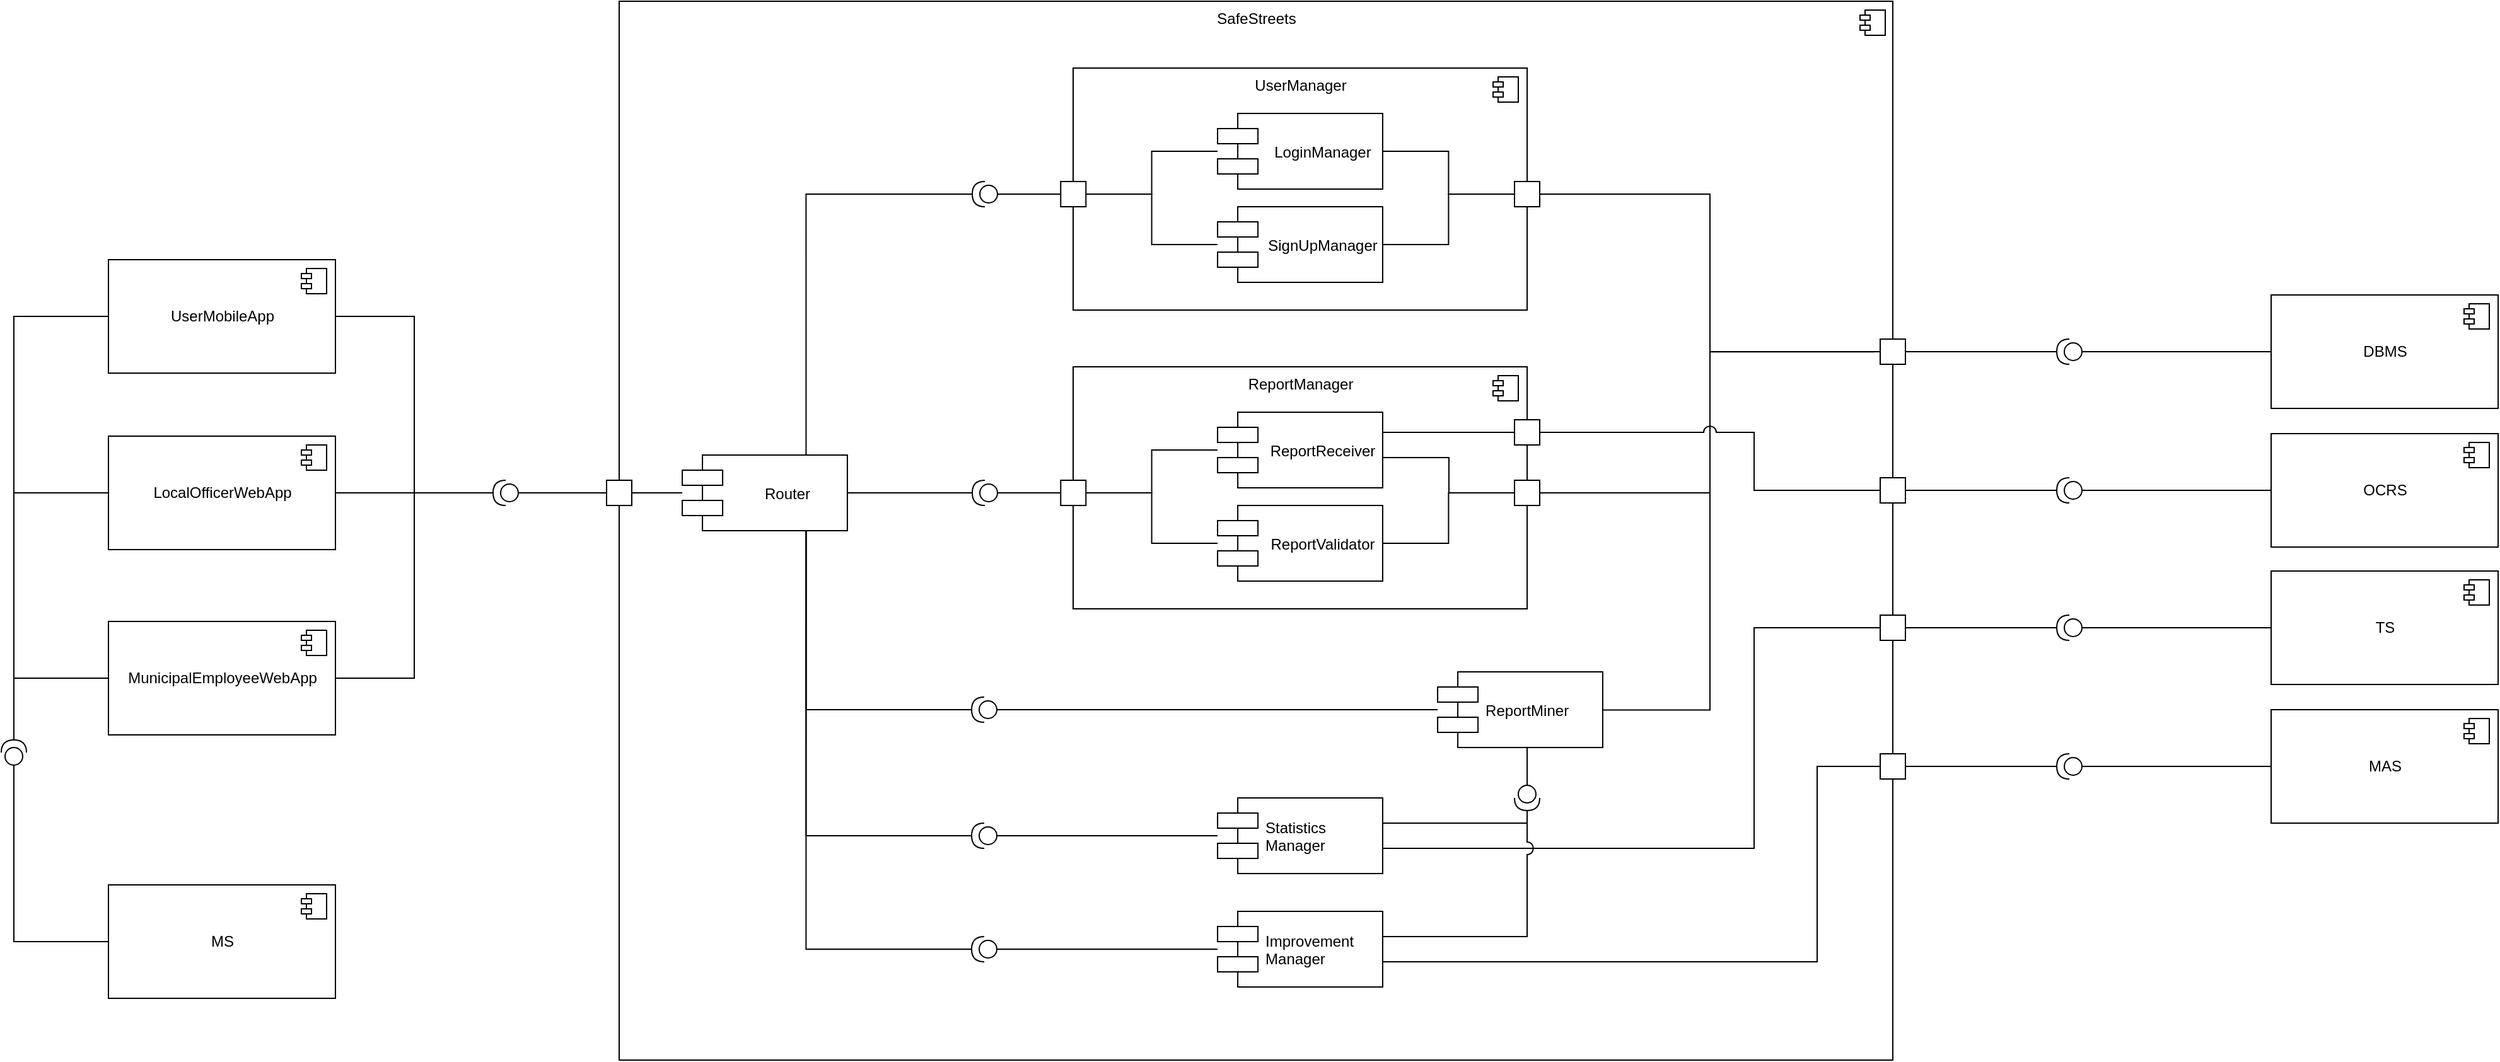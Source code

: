 <mxfile version="12.2.9" type="github" pages="1">
  <diagram id="ICdfpJFsuThwmuI50rdp" name="Page-1">
    <mxGraphModel dx="833" dy="453" grid="1" gridSize="10" guides="1" tooltips="1" connect="1" arrows="1" fold="1" page="1" pageScale="1" pageWidth="850" pageHeight="1100" math="0" shadow="0">
      <root>
        <mxCell id="0"/>
        <mxCell id="1" parent="0"/>
        <mxCell id="Rg6xezFzuOhrAB8FiAtQ-181" style="edgeStyle=orthogonalEdgeStyle;rounded=0;orthogonalLoop=1;jettySize=auto;html=1;entryX=1;entryY=0.5;entryDx=0;entryDy=0;entryPerimeter=0;endArrow=none;endFill=0;startArrow=none;startFill=0;exitX=1;exitY=0.5;exitDx=0;exitDy=0;" parent="1" source="f9F8cFvLClXmry9gnk70-10" target="Rg6xezFzuOhrAB8FiAtQ-190" edge="1">
          <mxGeometry relative="1" as="geometry">
            <mxPoint x="320" y="318" as="sourcePoint"/>
            <mxPoint x="460" y="433" as="targetPoint"/>
          </mxGeometry>
        </mxCell>
        <mxCell id="Rg6xezFzuOhrAB8FiAtQ-186" style="edgeStyle=orthogonalEdgeStyle;rounded=0;orthogonalLoop=1;jettySize=auto;html=1;entryX=1;entryY=0.5;entryDx=0;entryDy=0;entryPerimeter=0;startArrow=none;startFill=0;endArrow=none;endFill=0;exitX=1;exitY=0.5;exitDx=0;exitDy=0;" parent="1" source="f9F8cFvLClXmry9gnk70-13" target="Rg6xezFzuOhrAB8FiAtQ-190" edge="1">
          <mxGeometry relative="1" as="geometry">
            <mxPoint x="320" y="433" as="sourcePoint"/>
            <mxPoint x="460" y="433" as="targetPoint"/>
          </mxGeometry>
        </mxCell>
        <mxCell id="Rg6xezFzuOhrAB8FiAtQ-187" style="edgeStyle=orthogonalEdgeStyle;rounded=0;orthogonalLoop=1;jettySize=auto;html=1;entryX=1;entryY=0.5;entryDx=0;entryDy=0;entryPerimeter=0;startArrow=none;startFill=0;endArrow=none;endFill=0;exitX=1;exitY=0.5;exitDx=0;exitDy=0;" parent="1" source="f9F8cFvLClXmry9gnk70-15" target="Rg6xezFzuOhrAB8FiAtQ-190" edge="1">
          <mxGeometry relative="1" as="geometry">
            <mxPoint x="320" y="549" as="sourcePoint"/>
            <mxPoint x="460" y="433" as="targetPoint"/>
          </mxGeometry>
        </mxCell>
        <mxCell id="Rg6xezFzuOhrAB8FiAtQ-190" value="" style="shape=providedRequiredInterface;html=1;verticalLabelPosition=bottom;rotation=-180;" parent="1" vertex="1">
          <mxGeometry x="460" y="478" width="20" height="20" as="geometry"/>
        </mxCell>
        <mxCell id="f9F8cFvLClXmry9gnk70-8" value="SafeStreets" style="html=1;verticalAlign=top;" parent="1" vertex="1">
          <mxGeometry x="560" y="98" width="1010" height="840" as="geometry"/>
        </mxCell>
        <mxCell id="t4dxVVUfDJno4B-P36dR-26" style="edgeStyle=orthogonalEdgeStyle;rounded=0;orthogonalLoop=1;jettySize=auto;html=1;entryX=0;entryY=0.5;entryDx=0;entryDy=0;entryPerimeter=0;endArrow=none;endFill=0;" edge="1" parent="1" source="t4dxVVUfDJno4B-P36dR-24" target="Rg6xezFzuOhrAB8FiAtQ-190">
          <mxGeometry relative="1" as="geometry"/>
        </mxCell>
        <mxCell id="t4dxVVUfDJno4B-P36dR-24" value="" style="whiteSpace=wrap;html=1;aspect=fixed;" vertex="1" parent="1">
          <mxGeometry x="550" y="478" width="20" height="20" as="geometry"/>
        </mxCell>
        <mxCell id="t4dxVVUfDJno4B-P36dR-27" value="" style="shape=component;jettyWidth=8;jettyHeight=4;" vertex="1" parent="1">
          <mxGeometry x="1544" y="105" width="20" height="20" as="geometry">
            <mxPoint x="-27" y="7" as="offset"/>
          </mxGeometry>
        </mxCell>
        <mxCell id="t4dxVVUfDJno4B-P36dR-32" value="" style="group;verticalAlign=middle;" vertex="1" connectable="0" parent="1">
          <mxGeometry x="840" y="151" width="440" height="192" as="geometry"/>
        </mxCell>
        <mxCell id="t4dxVVUfDJno4B-P36dR-6" value="" style="shape=providedRequiredInterface;html=1;verticalLabelPosition=bottom;rotation=180;" vertex="1" parent="t4dxVVUfDJno4B-P36dR-32">
          <mxGeometry y="90" width="20" height="20" as="geometry"/>
        </mxCell>
        <mxCell id="t4dxVVUfDJno4B-P36dR-31" style="edgeStyle=orthogonalEdgeStyle;rounded=0;orthogonalLoop=1;jettySize=auto;html=1;entryX=0;entryY=0.5;entryDx=0;entryDy=0;entryPerimeter=0;endArrow=none;endFill=0;" edge="1" parent="t4dxVVUfDJno4B-P36dR-32" source="t4dxVVUfDJno4B-P36dR-3" target="t4dxVVUfDJno4B-P36dR-6">
          <mxGeometry relative="1" as="geometry"/>
        </mxCell>
        <mxCell id="t4dxVVUfDJno4B-P36dR-1" value="UserManager" style="html=1;verticalAlign=top;" vertex="1" parent="t4dxVVUfDJno4B-P36dR-32">
          <mxGeometry x="80" width="360" height="192" as="geometry"/>
        </mxCell>
        <mxCell id="t4dxVVUfDJno4B-P36dR-2" value="" style="shape=component;jettyWidth=8;jettyHeight=4;" vertex="1" parent="t4dxVVUfDJno4B-P36dR-32">
          <mxGeometry x="1" width="20" height="20" relative="1" as="geometry">
            <mxPoint x="-27" y="7" as="offset"/>
          </mxGeometry>
        </mxCell>
        <mxCell id="t4dxVVUfDJno4B-P36dR-4" style="edgeStyle=orthogonalEdgeStyle;rounded=0;orthogonalLoop=1;jettySize=auto;html=1;entryX=1;entryY=0.5;entryDx=0;entryDy=0;endArrow=none;endFill=0;" edge="1" parent="t4dxVVUfDJno4B-P36dR-32" source="f9F8cFvLClXmry9gnk70-27" target="t4dxVVUfDJno4B-P36dR-3">
          <mxGeometry relative="1" as="geometry"/>
        </mxCell>
        <mxCell id="f9F8cFvLClXmry9gnk70-27" value="LoginManager" style="shape=component;align=center;spacingLeft=36;" parent="t4dxVVUfDJno4B-P36dR-32" vertex="1">
          <mxGeometry x="194.545" y="36" width="130.909" height="60" as="geometry"/>
        </mxCell>
        <mxCell id="t4dxVVUfDJno4B-P36dR-5" style="edgeStyle=orthogonalEdgeStyle;rounded=0;orthogonalLoop=1;jettySize=auto;html=1;entryX=1;entryY=0.5;entryDx=0;entryDy=0;endArrow=none;endFill=0;" edge="1" parent="t4dxVVUfDJno4B-P36dR-32" source="f9F8cFvLClXmry9gnk70-28" target="t4dxVVUfDJno4B-P36dR-3">
          <mxGeometry relative="1" as="geometry"/>
        </mxCell>
        <mxCell id="f9F8cFvLClXmry9gnk70-28" value="SignUpManager" style="shape=component;align=center;spacingLeft=36;" parent="t4dxVVUfDJno4B-P36dR-32" vertex="1">
          <mxGeometry x="194.545" y="110" width="130.909" height="60" as="geometry"/>
        </mxCell>
        <mxCell id="t4dxVVUfDJno4B-P36dR-3" value="" style="whiteSpace=wrap;html=1;aspect=fixed;" vertex="1" parent="t4dxVVUfDJno4B-P36dR-32">
          <mxGeometry x="70.143" y="90" width="20" height="20" as="geometry"/>
        </mxCell>
        <mxCell id="t4dxVVUfDJno4B-P36dR-100" style="edgeStyle=orthogonalEdgeStyle;rounded=0;jumpStyle=none;orthogonalLoop=1;jettySize=auto;html=1;entryX=0;entryY=0.5;entryDx=0;entryDy=0;endArrow=none;endFill=0;" edge="1" parent="1" source="t4dxVVUfDJno4B-P36dR-20" target="t4dxVVUfDJno4B-P36dR-28">
          <mxGeometry relative="1" as="geometry"/>
        </mxCell>
        <mxCell id="t4dxVVUfDJno4B-P36dR-20" value="" style="whiteSpace=wrap;html=1;aspect=fixed;" vertex="1" parent="1">
          <mxGeometry x="1270" y="241" width="20" height="20" as="geometry"/>
        </mxCell>
        <mxCell id="t4dxVVUfDJno4B-P36dR-21" style="edgeStyle=orthogonalEdgeStyle;rounded=0;orthogonalLoop=1;jettySize=auto;html=1;entryX=0;entryY=0.5;entryDx=0;entryDy=0;endArrow=none;endFill=0;" edge="1" parent="1" source="f9F8cFvLClXmry9gnk70-27" target="t4dxVVUfDJno4B-P36dR-20">
          <mxGeometry relative="1" as="geometry"/>
        </mxCell>
        <mxCell id="t4dxVVUfDJno4B-P36dR-22" style="edgeStyle=orthogonalEdgeStyle;rounded=0;orthogonalLoop=1;jettySize=auto;html=1;entryX=0;entryY=0.5;entryDx=0;entryDy=0;endArrow=none;endFill=0;" edge="1" parent="1" source="f9F8cFvLClXmry9gnk70-28" target="t4dxVVUfDJno4B-P36dR-20">
          <mxGeometry relative="1" as="geometry"/>
        </mxCell>
        <mxCell id="t4dxVVUfDJno4B-P36dR-93" style="edgeStyle=orthogonalEdgeStyle;rounded=0;orthogonalLoop=1;jettySize=auto;html=1;entryX=0;entryY=0.5;entryDx=0;entryDy=0;endArrow=none;endFill=0;" edge="1" parent="1" source="t4dxVVUfDJno4B-P36dR-88" target="t4dxVVUfDJno4B-P36dR-92">
          <mxGeometry relative="1" as="geometry"/>
        </mxCell>
        <mxCell id="t4dxVVUfDJno4B-P36dR-94" style="edgeStyle=orthogonalEdgeStyle;rounded=0;orthogonalLoop=1;jettySize=auto;html=1;entryX=0;entryY=0.5;entryDx=0;entryDy=0;endArrow=none;endFill=0;" edge="1" parent="1" source="t4dxVVUfDJno4B-P36dR-90" target="t4dxVVUfDJno4B-P36dR-92">
          <mxGeometry relative="1" as="geometry"/>
        </mxCell>
        <mxCell id="t4dxVVUfDJno4B-P36dR-120" style="edgeStyle=orthogonalEdgeStyle;rounded=0;jumpStyle=none;orthogonalLoop=1;jettySize=auto;html=1;entryX=1;entryY=0.5;entryDx=0;entryDy=0;endArrow=none;endFill=0;" edge="1" parent="1" source="t4dxVVUfDJno4B-P36dR-83" target="t4dxVVUfDJno4B-P36dR-103">
          <mxGeometry relative="1" as="geometry"/>
        </mxCell>
        <mxCell id="t4dxVVUfDJno4B-P36dR-83" value="" style="shape=providedRequiredInterface;html=1;verticalLabelPosition=bottom;rotation=180;" vertex="1" parent="1">
          <mxGeometry x="840" y="478" width="20" height="20" as="geometry"/>
        </mxCell>
        <mxCell id="t4dxVVUfDJno4B-P36dR-84" style="edgeStyle=orthogonalEdgeStyle;rounded=0;orthogonalLoop=1;jettySize=auto;html=1;entryX=0;entryY=0.5;entryDx=0;entryDy=0;entryPerimeter=0;endArrow=none;endFill=0;" edge="1" parent="1" source="t4dxVVUfDJno4B-P36dR-91" target="t4dxVVUfDJno4B-P36dR-83">
          <mxGeometry relative="1" as="geometry"/>
        </mxCell>
        <mxCell id="t4dxVVUfDJno4B-P36dR-85" value="ReportManager" style="html=1;verticalAlign=top;" vertex="1" parent="1">
          <mxGeometry x="920" y="388" width="360" height="192" as="geometry"/>
        </mxCell>
        <mxCell id="t4dxVVUfDJno4B-P36dR-86" value="" style="shape=component;jettyWidth=8;jettyHeight=4;" vertex="1" parent="t4dxVVUfDJno4B-P36dR-85">
          <mxGeometry x="1" width="20" height="20" relative="1" as="geometry">
            <mxPoint x="-27" y="7" as="offset"/>
          </mxGeometry>
        </mxCell>
        <mxCell id="t4dxVVUfDJno4B-P36dR-87" style="edgeStyle=orthogonalEdgeStyle;rounded=0;orthogonalLoop=1;jettySize=auto;html=1;entryX=1;entryY=0.5;entryDx=0;entryDy=0;endArrow=none;endFill=0;" edge="1" parent="t4dxVVUfDJno4B-P36dR-85" source="t4dxVVUfDJno4B-P36dR-88" target="t4dxVVUfDJno4B-P36dR-91">
          <mxGeometry relative="1" as="geometry"/>
        </mxCell>
        <mxCell id="t4dxVVUfDJno4B-P36dR-88" value="ReportReceiver" style="shape=component;align=center;spacingLeft=36;" vertex="1" parent="t4dxVVUfDJno4B-P36dR-85">
          <mxGeometry x="114.545" y="36" width="130.909" height="60" as="geometry"/>
        </mxCell>
        <mxCell id="t4dxVVUfDJno4B-P36dR-89" style="edgeStyle=orthogonalEdgeStyle;rounded=0;orthogonalLoop=1;jettySize=auto;html=1;entryX=1;entryY=0.5;entryDx=0;entryDy=0;endArrow=none;endFill=0;" edge="1" parent="t4dxVVUfDJno4B-P36dR-85" source="t4dxVVUfDJno4B-P36dR-90" target="t4dxVVUfDJno4B-P36dR-91">
          <mxGeometry relative="1" as="geometry"/>
        </mxCell>
        <mxCell id="t4dxVVUfDJno4B-P36dR-90" value="ReportValidator" style="shape=component;align=center;spacingLeft=36;" vertex="1" parent="t4dxVVUfDJno4B-P36dR-85">
          <mxGeometry x="114.545" y="110" width="130.909" height="60" as="geometry"/>
        </mxCell>
        <mxCell id="t4dxVVUfDJno4B-P36dR-91" value="" style="whiteSpace=wrap;html=1;aspect=fixed;" vertex="1" parent="t4dxVVUfDJno4B-P36dR-85">
          <mxGeometry x="-9.857" y="90" width="20" height="20" as="geometry"/>
        </mxCell>
        <mxCell id="t4dxVVUfDJno4B-P36dR-101" style="edgeStyle=orthogonalEdgeStyle;rounded=0;jumpStyle=none;orthogonalLoop=1;jettySize=auto;html=1;entryX=0;entryY=0.5;entryDx=0;entryDy=0;endArrow=none;endFill=0;" edge="1" parent="1" source="t4dxVVUfDJno4B-P36dR-92" target="t4dxVVUfDJno4B-P36dR-28">
          <mxGeometry relative="1" as="geometry"/>
        </mxCell>
        <mxCell id="t4dxVVUfDJno4B-P36dR-92" value="" style="whiteSpace=wrap;html=1;aspect=fixed;" vertex="1" parent="1">
          <mxGeometry x="1270" y="478" width="20" height="20" as="geometry"/>
        </mxCell>
        <mxCell id="t4dxVVUfDJno4B-P36dR-96" style="edgeStyle=orthogonalEdgeStyle;rounded=0;jumpStyle=none;orthogonalLoop=1;jettySize=auto;html=1;entryX=0;entryY=0.5;entryDx=0;entryDy=0;endArrow=none;endFill=0;" edge="1" parent="1" source="t4dxVVUfDJno4B-P36dR-88" target="t4dxVVUfDJno4B-P36dR-92">
          <mxGeometry relative="1" as="geometry">
            <Array as="points">
              <mxPoint x="1218" y="460"/>
              <mxPoint x="1218" y="488"/>
            </Array>
          </mxGeometry>
        </mxCell>
        <mxCell id="t4dxVVUfDJno4B-P36dR-97" style="edgeStyle=orthogonalEdgeStyle;rounded=0;jumpStyle=none;orthogonalLoop=1;jettySize=auto;html=1;entryX=0;entryY=0.5;entryDx=0;entryDy=0;endArrow=none;endFill=0;" edge="1" parent="1" source="t4dxVVUfDJno4B-P36dR-90" target="t4dxVVUfDJno4B-P36dR-92">
          <mxGeometry relative="1" as="geometry"/>
        </mxCell>
        <mxCell id="t4dxVVUfDJno4B-P36dR-111" style="edgeStyle=orthogonalEdgeStyle;rounded=0;jumpStyle=none;orthogonalLoop=1;jettySize=auto;html=1;entryX=0;entryY=0.5;entryDx=0;entryDy=0;entryPerimeter=0;endArrow=none;endFill=0;" edge="1" parent="1" source="t4dxVVUfDJno4B-P36dR-102" target="t4dxVVUfDJno4B-P36dR-109">
          <mxGeometry relative="1" as="geometry"/>
        </mxCell>
        <mxCell id="t4dxVVUfDJno4B-P36dR-142" style="edgeStyle=orthogonalEdgeStyle;rounded=0;jumpStyle=none;orthogonalLoop=1;jettySize=auto;html=1;entryX=0;entryY=0.5;entryDx=0;entryDy=0;endArrow=none;endFill=0;" edge="1" parent="1">
          <mxGeometry relative="1" as="geometry">
            <mxPoint x="1334.955" y="660.241" as="sourcePoint"/>
            <mxPoint x="1555.103" y="376.103" as="targetPoint"/>
            <Array as="points">
              <mxPoint x="1425" y="660"/>
              <mxPoint x="1425" y="376"/>
            </Array>
          </mxGeometry>
        </mxCell>
        <mxCell id="t4dxVVUfDJno4B-P36dR-144" style="edgeStyle=orthogonalEdgeStyle;rounded=0;jumpStyle=none;orthogonalLoop=1;jettySize=auto;html=1;entryX=0;entryY=0.5;entryDx=0;entryDy=0;entryPerimeter=0;endArrow=none;endFill=0;" edge="1" parent="1" source="t4dxVVUfDJno4B-P36dR-102" target="t4dxVVUfDJno4B-P36dR-134">
          <mxGeometry relative="1" as="geometry">
            <Array as="points">
              <mxPoint x="1280" y="700"/>
              <mxPoint x="1280" y="700"/>
            </Array>
          </mxGeometry>
        </mxCell>
        <mxCell id="t4dxVVUfDJno4B-P36dR-102" value="ReportMiner" style="shape=component;align=left;spacingLeft=36;" vertex="1" parent="1">
          <mxGeometry x="1209.045" y="630" width="130.909" height="60" as="geometry"/>
        </mxCell>
        <mxCell id="t4dxVVUfDJno4B-P36dR-105" style="edgeStyle=orthogonalEdgeStyle;rounded=0;jumpStyle=none;orthogonalLoop=1;jettySize=auto;html=1;entryX=1;entryY=0.5;entryDx=0;entryDy=0;endArrow=none;endFill=0;" edge="1" parent="1" source="t4dxVVUfDJno4B-P36dR-103" target="t4dxVVUfDJno4B-P36dR-24">
          <mxGeometry relative="1" as="geometry"/>
        </mxCell>
        <mxCell id="t4dxVVUfDJno4B-P36dR-103" value="Router" style="shape=component;align=center;spacingLeft=36;" vertex="1" parent="1">
          <mxGeometry x="610.045" y="458" width="130.909" height="60" as="geometry"/>
        </mxCell>
        <mxCell id="t4dxVVUfDJno4B-P36dR-112" style="edgeStyle=orthogonalEdgeStyle;rounded=0;jumpStyle=none;orthogonalLoop=1;jettySize=auto;html=1;entryX=0;entryY=0.5;entryDx=0;entryDy=0;entryPerimeter=0;endArrow=none;endFill=0;" edge="1" parent="1" source="t4dxVVUfDJno4B-P36dR-104" target="t4dxVVUfDJno4B-P36dR-110">
          <mxGeometry relative="1" as="geometry"/>
        </mxCell>
        <mxCell id="t4dxVVUfDJno4B-P36dR-139" style="edgeStyle=orthogonalEdgeStyle;rounded=0;jumpStyle=none;orthogonalLoop=1;jettySize=auto;html=1;entryX=1;entryY=0.5;entryDx=0;entryDy=0;entryPerimeter=0;endArrow=none;endFill=0;" edge="1" parent="1" source="t4dxVVUfDJno4B-P36dR-104" target="t4dxVVUfDJno4B-P36dR-134">
          <mxGeometry relative="1" as="geometry">
            <Array as="points">
              <mxPoint x="1280" y="750"/>
            </Array>
          </mxGeometry>
        </mxCell>
        <mxCell id="t4dxVVUfDJno4B-P36dR-150" style="edgeStyle=orthogonalEdgeStyle;rounded=0;jumpStyle=arc;jumpSize=10;orthogonalLoop=1;jettySize=auto;html=1;entryX=0;entryY=0.5;entryDx=0;entryDy=0;endArrow=none;endFill=0;" edge="1" parent="1" source="t4dxVVUfDJno4B-P36dR-104" target="t4dxVVUfDJno4B-P36dR-53">
          <mxGeometry relative="1" as="geometry">
            <Array as="points">
              <mxPoint x="1460" y="770"/>
              <mxPoint x="1460" y="595"/>
            </Array>
          </mxGeometry>
        </mxCell>
        <mxCell id="t4dxVVUfDJno4B-P36dR-104" value="Statistics&#xa;Manager" style="shape=component;align=left;spacingLeft=36;" vertex="1" parent="1">
          <mxGeometry x="1034.545" y="730" width="130.909" height="60" as="geometry"/>
        </mxCell>
        <mxCell id="t4dxVVUfDJno4B-P36dR-127" style="edgeStyle=orthogonalEdgeStyle;rounded=0;jumpStyle=none;orthogonalLoop=1;jettySize=auto;html=1;entryX=0.75;entryY=1;entryDx=0;entryDy=0;endArrow=none;endFill=0;" edge="1" parent="1" source="t4dxVVUfDJno4B-P36dR-109" target="t4dxVVUfDJno4B-P36dR-103">
          <mxGeometry relative="1" as="geometry"/>
        </mxCell>
        <mxCell id="t4dxVVUfDJno4B-P36dR-109" value="" style="shape=providedRequiredInterface;html=1;verticalLabelPosition=bottom;rotation=180;" vertex="1" parent="1">
          <mxGeometry x="839.5" y="650" width="20" height="20" as="geometry"/>
        </mxCell>
        <mxCell id="t4dxVVUfDJno4B-P36dR-122" style="edgeStyle=orthogonalEdgeStyle;rounded=0;jumpStyle=none;orthogonalLoop=1;jettySize=auto;html=1;endArrow=none;endFill=0;entryX=0.75;entryY=1;entryDx=0;entryDy=0;" edge="1" parent="1" source="t4dxVVUfDJno4B-P36dR-110" target="t4dxVVUfDJno4B-P36dR-103">
          <mxGeometry relative="1" as="geometry"/>
        </mxCell>
        <mxCell id="t4dxVVUfDJno4B-P36dR-110" value="" style="shape=providedRequiredInterface;html=1;verticalLabelPosition=bottom;rotation=180;" vertex="1" parent="1">
          <mxGeometry x="839.5" y="750" width="20" height="20" as="geometry"/>
        </mxCell>
        <mxCell id="t4dxVVUfDJno4B-P36dR-119" style="edgeStyle=orthogonalEdgeStyle;rounded=0;jumpStyle=none;orthogonalLoop=1;jettySize=auto;html=1;entryX=0.75;entryY=0;entryDx=0;entryDy=0;endArrow=none;endFill=0;" edge="1" parent="1" source="t4dxVVUfDJno4B-P36dR-6" target="t4dxVVUfDJno4B-P36dR-103">
          <mxGeometry relative="1" as="geometry"/>
        </mxCell>
        <mxCell id="t4dxVVUfDJno4B-P36dR-125" style="edgeStyle=orthogonalEdgeStyle;rounded=0;jumpStyle=none;orthogonalLoop=1;jettySize=auto;html=1;entryX=0;entryY=0.5;entryDx=0;entryDy=0;entryPerimeter=0;endArrow=none;endFill=0;" edge="1" parent="1" source="t4dxVVUfDJno4B-P36dR-123" target="t4dxVVUfDJno4B-P36dR-124">
          <mxGeometry relative="1" as="geometry"/>
        </mxCell>
        <mxCell id="t4dxVVUfDJno4B-P36dR-140" style="edgeStyle=orthogonalEdgeStyle;rounded=0;jumpStyle=arc;orthogonalLoop=1;jettySize=auto;html=1;entryX=1;entryY=0.5;entryDx=0;entryDy=0;entryPerimeter=0;endArrow=none;endFill=0;jumpSize=10;" edge="1" parent="1" source="t4dxVVUfDJno4B-P36dR-123" target="t4dxVVUfDJno4B-P36dR-134">
          <mxGeometry relative="1" as="geometry">
            <Array as="points">
              <mxPoint x="1280" y="840"/>
            </Array>
          </mxGeometry>
        </mxCell>
        <mxCell id="t4dxVVUfDJno4B-P36dR-153" style="edgeStyle=orthogonalEdgeStyle;rounded=0;jumpStyle=arc;jumpSize=10;orthogonalLoop=1;jettySize=auto;html=1;entryX=0;entryY=0.5;entryDx=0;entryDy=0;endArrow=none;endFill=0;" edge="1" parent="1" source="t4dxVVUfDJno4B-P36dR-123" target="t4dxVVUfDJno4B-P36dR-47">
          <mxGeometry relative="1" as="geometry">
            <Array as="points">
              <mxPoint x="1510" y="860"/>
              <mxPoint x="1510" y="705"/>
            </Array>
          </mxGeometry>
        </mxCell>
        <mxCell id="t4dxVVUfDJno4B-P36dR-123" value="Improvement&#xa;Manager" style="shape=component;align=left;spacingLeft=36;" vertex="1" parent="1">
          <mxGeometry x="1034.545" y="820" width="130.909" height="60" as="geometry"/>
        </mxCell>
        <mxCell id="t4dxVVUfDJno4B-P36dR-126" style="edgeStyle=orthogonalEdgeStyle;rounded=0;jumpStyle=none;orthogonalLoop=1;jettySize=auto;html=1;entryX=0.75;entryY=1;entryDx=0;entryDy=0;endArrow=none;endFill=0;" edge="1" parent="1" source="t4dxVVUfDJno4B-P36dR-124" target="t4dxVVUfDJno4B-P36dR-103">
          <mxGeometry relative="1" as="geometry"/>
        </mxCell>
        <mxCell id="t4dxVVUfDJno4B-P36dR-124" value="" style="shape=providedRequiredInterface;html=1;verticalLabelPosition=bottom;rotation=180;" vertex="1" parent="1">
          <mxGeometry x="839.5" y="840" width="20" height="20" as="geometry"/>
        </mxCell>
        <mxCell id="t4dxVVUfDJno4B-P36dR-129" value="" style="group" vertex="1" connectable="0" parent="1">
          <mxGeometry x="70" y="301" width="265" height="588" as="geometry"/>
        </mxCell>
        <mxCell id="Rg6xezFzuOhrAB8FiAtQ-204" value="" style="shape=providedRequiredInterface;html=1;verticalLabelPosition=bottom;fontSize=8;align=center;rotation=-90;" parent="t4dxVVUfDJno4B-P36dR-129" vertex="1">
          <mxGeometry y="383" width="20" height="20" as="geometry"/>
        </mxCell>
        <mxCell id="f9F8cFvLClXmry9gnk70-10" value="UserMobileApp" style="html=1;align=center;" parent="t4dxVVUfDJno4B-P36dR-129" vertex="1">
          <mxGeometry x="85" y="2" width="180" height="90" as="geometry"/>
        </mxCell>
        <mxCell id="f9F8cFvLClXmry9gnk70-11" value="" style="shape=component;jettyWidth=8;jettyHeight=4;align=center;" parent="f9F8cFvLClXmry9gnk70-10" vertex="1">
          <mxGeometry x="1" width="20" height="20" relative="1" as="geometry">
            <mxPoint x="-27" y="7" as="offset"/>
          </mxGeometry>
        </mxCell>
        <mxCell id="Rg6xezFzuOhrAB8FiAtQ-207" style="edgeStyle=orthogonalEdgeStyle;rounded=0;orthogonalLoop=1;jettySize=auto;html=1;entryX=1;entryY=0.5;entryDx=0;entryDy=0;entryPerimeter=0;startArrow=none;startFill=0;endArrow=none;endFill=0;fontSize=8;exitX=0;exitY=0.5;exitDx=0;exitDy=0;" parent="t4dxVVUfDJno4B-P36dR-129" source="f9F8cFvLClXmry9gnk70-10" target="Rg6xezFzuOhrAB8FiAtQ-204" edge="1">
          <mxGeometry relative="1" as="geometry">
            <mxPoint x="100" y="71" as="sourcePoint"/>
          </mxGeometry>
        </mxCell>
        <mxCell id="f9F8cFvLClXmry9gnk70-12" value="&lt;span style=&quot;color: rgba(0 , 0 , 0 , 0) ; font-family: monospace ; font-size: 0px&quot;&gt;%3CmxGraphModel%3E%3Croot%3E%3CmxCell%20id%3D%220%22%2F%3E%3CmxCell%20id%3D%221%22%20parent%3D%220%22%2F%3E%3CmxCell%20id%3D%222%22%20value%3D%22%26amp%3Blaquo%3BAnnotation%26amp%3Braquo%3B%26lt%3Bbr%2F%26gt%3B%26lt%3Bb%26gt%3BComponent%26lt%3B%2Fb%26gt%3B%22%20style%3D%22html%3D1%3B%22%20vertex%3D%221%22%20parent%3D%221%22%3E%3CmxGeometry%20x%3D%22155%22%20y%3D%22270%22%20width%3D%22180%22%20height%3D%2290%22%20as%3D%22geometry%22%2F%3E%3C%2FmxCell%3E%3CmxCell%20id%3D%223%22%20value%3D%22%22%20style%3D%22shape%3Dcomponent%3BjettyWidth%3D8%3BjettyHeight%3D4%3B%22%20vertex%3D%221%22%20parent%3D%222%22%3E%3CmxGeometry%20x%3D%221%22%20width%3D%2220%22%20height%3D%2220%22%20relative%3D%221%22%20as%3D%22geometry%22%3E%3CmxPoint%20x%3D%22-27%22%20y%3D%227%22%20as%3D%22offset%22%2F%3E%3C%2FmxGeometry%3E%3C%2FmxCell%3E%3C%2Froot%3E%3C%2FmxGraphModel%3E&lt;/span&gt;" style="text;html=1;resizable=0;points=[];autosize=1;align=center;verticalAlign=top;spacingTop=-4;" parent="t4dxVVUfDJno4B-P36dR-129" vertex="1">
          <mxGeometry x="99" y="296" width="20" height="20" as="geometry"/>
        </mxCell>
        <mxCell id="f9F8cFvLClXmry9gnk70-13" value="LocalOfficerWebApp" style="html=1;align=center;" parent="t4dxVVUfDJno4B-P36dR-129" vertex="1">
          <mxGeometry x="85" y="142" width="180" height="90" as="geometry"/>
        </mxCell>
        <mxCell id="f9F8cFvLClXmry9gnk70-14" value="" style="shape=component;jettyWidth=8;jettyHeight=4;align=center;" parent="f9F8cFvLClXmry9gnk70-13" vertex="1">
          <mxGeometry x="1" width="20" height="20" relative="1" as="geometry">
            <mxPoint x="-27" y="7" as="offset"/>
          </mxGeometry>
        </mxCell>
        <mxCell id="Rg6xezFzuOhrAB8FiAtQ-208" style="edgeStyle=orthogonalEdgeStyle;rounded=0;orthogonalLoop=1;jettySize=auto;html=1;entryX=1;entryY=0.5;entryDx=0;entryDy=0;entryPerimeter=0;startArrow=none;startFill=0;endArrow=none;endFill=0;fontSize=8;exitX=0;exitY=0.5;exitDx=0;exitDy=0;" parent="t4dxVVUfDJno4B-P36dR-129" source="f9F8cFvLClXmry9gnk70-13" target="Rg6xezFzuOhrAB8FiAtQ-204" edge="1">
          <mxGeometry relative="1" as="geometry">
            <mxPoint x="100" y="186" as="sourcePoint"/>
          </mxGeometry>
        </mxCell>
        <mxCell id="f9F8cFvLClXmry9gnk70-15" value="MunicipalEmployeeWebApp" style="html=1;align=center;" parent="t4dxVVUfDJno4B-P36dR-129" vertex="1">
          <mxGeometry x="85" y="289" width="180" height="90" as="geometry"/>
        </mxCell>
        <mxCell id="f9F8cFvLClXmry9gnk70-16" value="" style="shape=component;jettyWidth=8;jettyHeight=4;align=center;" parent="f9F8cFvLClXmry9gnk70-15" vertex="1">
          <mxGeometry x="1" width="20" height="20" relative="1" as="geometry">
            <mxPoint x="-27" y="7" as="offset"/>
          </mxGeometry>
        </mxCell>
        <mxCell id="Rg6xezFzuOhrAB8FiAtQ-209" style="edgeStyle=orthogonalEdgeStyle;rounded=0;orthogonalLoop=1;jettySize=auto;html=1;entryX=1;entryY=0.5;entryDx=0;entryDy=0;entryPerimeter=0;startArrow=none;startFill=0;endArrow=none;endFill=0;fontSize=8;exitX=0;exitY=0.5;exitDx=0;exitDy=0;" parent="t4dxVVUfDJno4B-P36dR-129" source="f9F8cFvLClXmry9gnk70-15" target="Rg6xezFzuOhrAB8FiAtQ-204" edge="1">
          <mxGeometry relative="1" as="geometry">
            <mxPoint x="100" y="302" as="sourcePoint"/>
          </mxGeometry>
        </mxCell>
        <mxCell id="f9F8cFvLClXmry9gnk70-25" value="MS" style="html=1;" parent="t4dxVVUfDJno4B-P36dR-129" vertex="1">
          <mxGeometry x="85" y="498" width="180" height="90" as="geometry"/>
        </mxCell>
        <mxCell id="f9F8cFvLClXmry9gnk70-26" value="" style="shape=component;jettyWidth=8;jettyHeight=4;" parent="f9F8cFvLClXmry9gnk70-25" vertex="1">
          <mxGeometry x="1" width="20" height="20" relative="1" as="geometry">
            <mxPoint x="-27" y="7" as="offset"/>
          </mxGeometry>
        </mxCell>
        <mxCell id="Rg6xezFzuOhrAB8FiAtQ-206" style="edgeStyle=orthogonalEdgeStyle;rounded=0;orthogonalLoop=1;jettySize=auto;html=1;entryX=0;entryY=0.5;entryDx=0;entryDy=0;entryPerimeter=0;startArrow=none;startFill=0;endArrow=none;endFill=0;fontSize=8;exitX=0;exitY=0.5;exitDx=0;exitDy=0;" parent="t4dxVVUfDJno4B-P36dR-129" source="f9F8cFvLClXmry9gnk70-25" target="Rg6xezFzuOhrAB8FiAtQ-204" edge="1">
          <mxGeometry relative="1" as="geometry">
            <mxPoint x="115" y="533" as="sourcePoint"/>
          </mxGeometry>
        </mxCell>
        <mxCell id="t4dxVVUfDJno4B-P36dR-134" value="" style="shape=providedRequiredInterface;html=1;verticalLabelPosition=bottom;rotation=90;" vertex="1" parent="1">
          <mxGeometry x="1270" y="720" width="20" height="20" as="geometry"/>
        </mxCell>
        <mxCell id="t4dxVVUfDJno4B-P36dR-148" style="edgeStyle=orthogonalEdgeStyle;rounded=0;jumpStyle=arc;orthogonalLoop=1;jettySize=auto;html=1;entryX=0;entryY=0.5;entryDx=0;entryDy=0;endArrow=none;endFill=0;jumpSize=10;" edge="1" parent="1" source="t4dxVVUfDJno4B-P36dR-146" target="t4dxVVUfDJno4B-P36dR-41">
          <mxGeometry relative="1" as="geometry">
            <Array as="points">
              <mxPoint x="1460" y="440"/>
              <mxPoint x="1460" y="486"/>
            </Array>
          </mxGeometry>
        </mxCell>
        <mxCell id="t4dxVVUfDJno4B-P36dR-146" value="" style="whiteSpace=wrap;html=1;aspect=fixed;" vertex="1" parent="1">
          <mxGeometry x="1270" y="430" width="20" height="20" as="geometry"/>
        </mxCell>
        <mxCell id="t4dxVVUfDJno4B-P36dR-147" style="edgeStyle=orthogonalEdgeStyle;rounded=0;jumpStyle=none;orthogonalLoop=1;jettySize=auto;html=1;entryX=0;entryY=0.5;entryDx=0;entryDy=0;endArrow=none;endFill=0;" edge="1" parent="1" source="t4dxVVUfDJno4B-P36dR-88" target="t4dxVVUfDJno4B-P36dR-146">
          <mxGeometry relative="1" as="geometry">
            <Array as="points">
              <mxPoint x="1200" y="440"/>
              <mxPoint x="1200" y="440"/>
            </Array>
          </mxGeometry>
        </mxCell>
        <mxCell id="f9F8cFvLClXmry9gnk70-32" value="DBMS" style="html=1;align=center;" parent="1" vertex="1">
          <mxGeometry x="1870" y="331" width="180" height="90" as="geometry"/>
        </mxCell>
        <mxCell id="f9F8cFvLClXmry9gnk70-33" value="" style="shape=component;jettyWidth=8;jettyHeight=4;" parent="f9F8cFvLClXmry9gnk70-32" vertex="1">
          <mxGeometry x="1" width="20" height="20" relative="1" as="geometry">
            <mxPoint x="-27" y="7" as="offset"/>
          </mxGeometry>
        </mxCell>
        <mxCell id="Rg6xezFzuOhrAB8FiAtQ-212" value="" style="shape=providedRequiredInterface;html=1;verticalLabelPosition=bottom;fontSize=8;align=center;rotation=180;" parent="1" vertex="1">
          <mxGeometry x="1700" y="366" width="20" height="20" as="geometry"/>
        </mxCell>
        <mxCell id="Rg6xezFzuOhrAB8FiAtQ-210" style="edgeStyle=orthogonalEdgeStyle;rounded=0;orthogonalLoop=1;jettySize=auto;html=1;entryX=0;entryY=0.5;entryDx=0;entryDy=0;entryPerimeter=0;startArrow=none;startFill=0;endArrow=none;endFill=0;fontSize=8;exitX=0;exitY=0.5;exitDx=0;exitDy=0;" parent="1" source="f9F8cFvLClXmry9gnk70-32" target="Rg6xezFzuOhrAB8FiAtQ-212" edge="1">
          <mxGeometry relative="1" as="geometry">
            <mxPoint x="2085" y="376.667" as="sourcePoint"/>
          </mxGeometry>
        </mxCell>
        <mxCell id="t4dxVVUfDJno4B-P36dR-28" value="" style="whiteSpace=wrap;html=1;aspect=fixed;" vertex="1" parent="1">
          <mxGeometry x="1560" y="366" width="20" height="20" as="geometry"/>
        </mxCell>
        <mxCell id="t4dxVVUfDJno4B-P36dR-34" style="edgeStyle=orthogonalEdgeStyle;rounded=0;orthogonalLoop=1;jettySize=auto;html=1;entryX=1;entryY=0.5;entryDx=0;entryDy=0;endArrow=none;endFill=0;" edge="1" parent="1" source="Rg6xezFzuOhrAB8FiAtQ-212" target="t4dxVVUfDJno4B-P36dR-28">
          <mxGeometry relative="1" as="geometry"/>
        </mxCell>
        <mxCell id="t4dxVVUfDJno4B-P36dR-37" value="OCRS" style="html=1;align=center;" vertex="1" parent="1">
          <mxGeometry x="1870" y="441" width="180" height="90" as="geometry"/>
        </mxCell>
        <mxCell id="t4dxVVUfDJno4B-P36dR-38" value="" style="shape=component;jettyWidth=8;jettyHeight=4;" vertex="1" parent="t4dxVVUfDJno4B-P36dR-37">
          <mxGeometry x="1" width="20" height="20" relative="1" as="geometry">
            <mxPoint x="-27" y="7" as="offset"/>
          </mxGeometry>
        </mxCell>
        <mxCell id="t4dxVVUfDJno4B-P36dR-40" value="" style="shape=providedRequiredInterface;html=1;verticalLabelPosition=bottom;fontSize=8;align=center;rotation=180;" vertex="1" parent="1">
          <mxGeometry x="1700" y="476" width="20" height="20" as="geometry"/>
        </mxCell>
        <mxCell id="t4dxVVUfDJno4B-P36dR-36" style="edgeStyle=orthogonalEdgeStyle;rounded=0;orthogonalLoop=1;jettySize=auto;html=1;entryX=0;entryY=0.5;entryDx=0;entryDy=0;entryPerimeter=0;startArrow=none;startFill=0;endArrow=none;endFill=0;fontSize=8;exitX=0;exitY=0.5;exitDx=0;exitDy=0;" edge="1" parent="1" source="t4dxVVUfDJno4B-P36dR-37" target="t4dxVVUfDJno4B-P36dR-40">
          <mxGeometry relative="1" as="geometry">
            <mxPoint x="2125" y="486.667" as="sourcePoint"/>
          </mxGeometry>
        </mxCell>
        <mxCell id="t4dxVVUfDJno4B-P36dR-41" value="" style="whiteSpace=wrap;html=1;aspect=fixed;" vertex="1" parent="1">
          <mxGeometry x="1560" y="476" width="20" height="20" as="geometry"/>
        </mxCell>
        <mxCell id="t4dxVVUfDJno4B-P36dR-39" style="edgeStyle=orthogonalEdgeStyle;rounded=0;orthogonalLoop=1;jettySize=auto;html=1;entryX=1;entryY=0.5;entryDx=0;entryDy=0;endArrow=none;endFill=0;" edge="1" parent="1" source="t4dxVVUfDJno4B-P36dR-40" target="t4dxVVUfDJno4B-P36dR-41">
          <mxGeometry relative="1" as="geometry"/>
        </mxCell>
        <mxCell id="t4dxVVUfDJno4B-P36dR-152" value="" style="group" vertex="1" connectable="0" parent="1">
          <mxGeometry x="1560" y="660" width="490" height="90" as="geometry"/>
        </mxCell>
        <mxCell id="t4dxVVUfDJno4B-P36dR-43" value="MAS" style="html=1;align=center;" vertex="1" parent="t4dxVVUfDJno4B-P36dR-152">
          <mxGeometry x="310" width="180" height="90" as="geometry"/>
        </mxCell>
        <mxCell id="t4dxVVUfDJno4B-P36dR-44" value="" style="shape=component;jettyWidth=8;jettyHeight=4;" vertex="1" parent="t4dxVVUfDJno4B-P36dR-43">
          <mxGeometry x="1" width="20" height="20" relative="1" as="geometry">
            <mxPoint x="-27" y="7" as="offset"/>
          </mxGeometry>
        </mxCell>
        <mxCell id="t4dxVVUfDJno4B-P36dR-46" value="" style="shape=providedRequiredInterface;html=1;verticalLabelPosition=bottom;fontSize=8;align=center;rotation=180;" vertex="1" parent="t4dxVVUfDJno4B-P36dR-152">
          <mxGeometry x="140" y="35" width="20" height="20" as="geometry"/>
        </mxCell>
        <mxCell id="t4dxVVUfDJno4B-P36dR-42" style="edgeStyle=orthogonalEdgeStyle;rounded=0;orthogonalLoop=1;jettySize=auto;html=1;entryX=0;entryY=0.5;entryDx=0;entryDy=0;entryPerimeter=0;startArrow=none;startFill=0;endArrow=none;endFill=0;fontSize=8;exitX=0;exitY=0.5;exitDx=0;exitDy=0;" edge="1" parent="t4dxVVUfDJno4B-P36dR-152" source="t4dxVVUfDJno4B-P36dR-43" target="t4dxVVUfDJno4B-P36dR-46">
          <mxGeometry relative="1" as="geometry">
            <mxPoint x="565" y="85.667" as="sourcePoint"/>
          </mxGeometry>
        </mxCell>
        <mxCell id="t4dxVVUfDJno4B-P36dR-47" value="" style="whiteSpace=wrap;html=1;aspect=fixed;" vertex="1" parent="t4dxVVUfDJno4B-P36dR-152">
          <mxGeometry y="35" width="20" height="20" as="geometry"/>
        </mxCell>
        <mxCell id="t4dxVVUfDJno4B-P36dR-45" style="edgeStyle=orthogonalEdgeStyle;rounded=0;orthogonalLoop=1;jettySize=auto;html=1;entryX=1;entryY=0.5;entryDx=0;entryDy=0;endArrow=none;endFill=0;" edge="1" parent="t4dxVVUfDJno4B-P36dR-152" source="t4dxVVUfDJno4B-P36dR-46" target="t4dxVVUfDJno4B-P36dR-47">
          <mxGeometry relative="1" as="geometry"/>
        </mxCell>
        <mxCell id="t4dxVVUfDJno4B-P36dR-49" value="TS" style="html=1;align=center;" vertex="1" parent="1">
          <mxGeometry x="1870" y="550" width="180" height="90" as="geometry"/>
        </mxCell>
        <mxCell id="t4dxVVUfDJno4B-P36dR-50" value="" style="shape=component;jettyWidth=8;jettyHeight=4;" vertex="1" parent="t4dxVVUfDJno4B-P36dR-49">
          <mxGeometry x="1" width="20" height="20" relative="1" as="geometry">
            <mxPoint x="-27" y="7" as="offset"/>
          </mxGeometry>
        </mxCell>
        <mxCell id="t4dxVVUfDJno4B-P36dR-52" value="" style="shape=providedRequiredInterface;html=1;verticalLabelPosition=bottom;fontSize=8;align=center;rotation=180;" vertex="1" parent="1">
          <mxGeometry x="1700" y="585" width="20" height="20" as="geometry"/>
        </mxCell>
        <mxCell id="t4dxVVUfDJno4B-P36dR-48" style="edgeStyle=orthogonalEdgeStyle;rounded=0;orthogonalLoop=1;jettySize=auto;html=1;entryX=0;entryY=0.5;entryDx=0;entryDy=0;entryPerimeter=0;startArrow=none;startFill=0;endArrow=none;endFill=0;fontSize=8;exitX=0;exitY=0.5;exitDx=0;exitDy=0;" edge="1" parent="1" source="t4dxVVUfDJno4B-P36dR-49" target="t4dxVVUfDJno4B-P36dR-52">
          <mxGeometry relative="1" as="geometry">
            <mxPoint x="2135" y="663.667" as="sourcePoint"/>
          </mxGeometry>
        </mxCell>
        <mxCell id="t4dxVVUfDJno4B-P36dR-53" value="" style="whiteSpace=wrap;html=1;aspect=fixed;" vertex="1" parent="1">
          <mxGeometry x="1560" y="585" width="20" height="20" as="geometry"/>
        </mxCell>
        <mxCell id="t4dxVVUfDJno4B-P36dR-51" style="edgeStyle=orthogonalEdgeStyle;rounded=0;orthogonalLoop=1;jettySize=auto;html=1;entryX=1;entryY=0.5;entryDx=0;entryDy=0;endArrow=none;endFill=0;" edge="1" parent="1" source="t4dxVVUfDJno4B-P36dR-52" target="t4dxVVUfDJno4B-P36dR-53">
          <mxGeometry relative="1" as="geometry"/>
        </mxCell>
      </root>
    </mxGraphModel>
  </diagram>
</mxfile>
